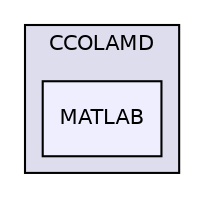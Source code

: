 digraph "libs/SuiteSparse/CCOLAMD/MATLAB" {
  compound=true
  node [ fontsize="10", fontname="Helvetica"];
  edge [ labelfontsize="10", labelfontname="Helvetica"];
  subgraph clusterdir_6f4826a659bb3257cdd3cd8b31c2ca85 {
    graph [ bgcolor="#ddddee", pencolor="black", label="CCOLAMD" fontname="Helvetica", fontsize="10", URL="dir_6f4826a659bb3257cdd3cd8b31c2ca85.html"]
  dir_c8477747d069efcadd92534169d8b63e [shape=box, label="MATLAB", style="filled", fillcolor="#eeeeff", pencolor="black", URL="dir_c8477747d069efcadd92534169d8b63e.html"];
  }
}
